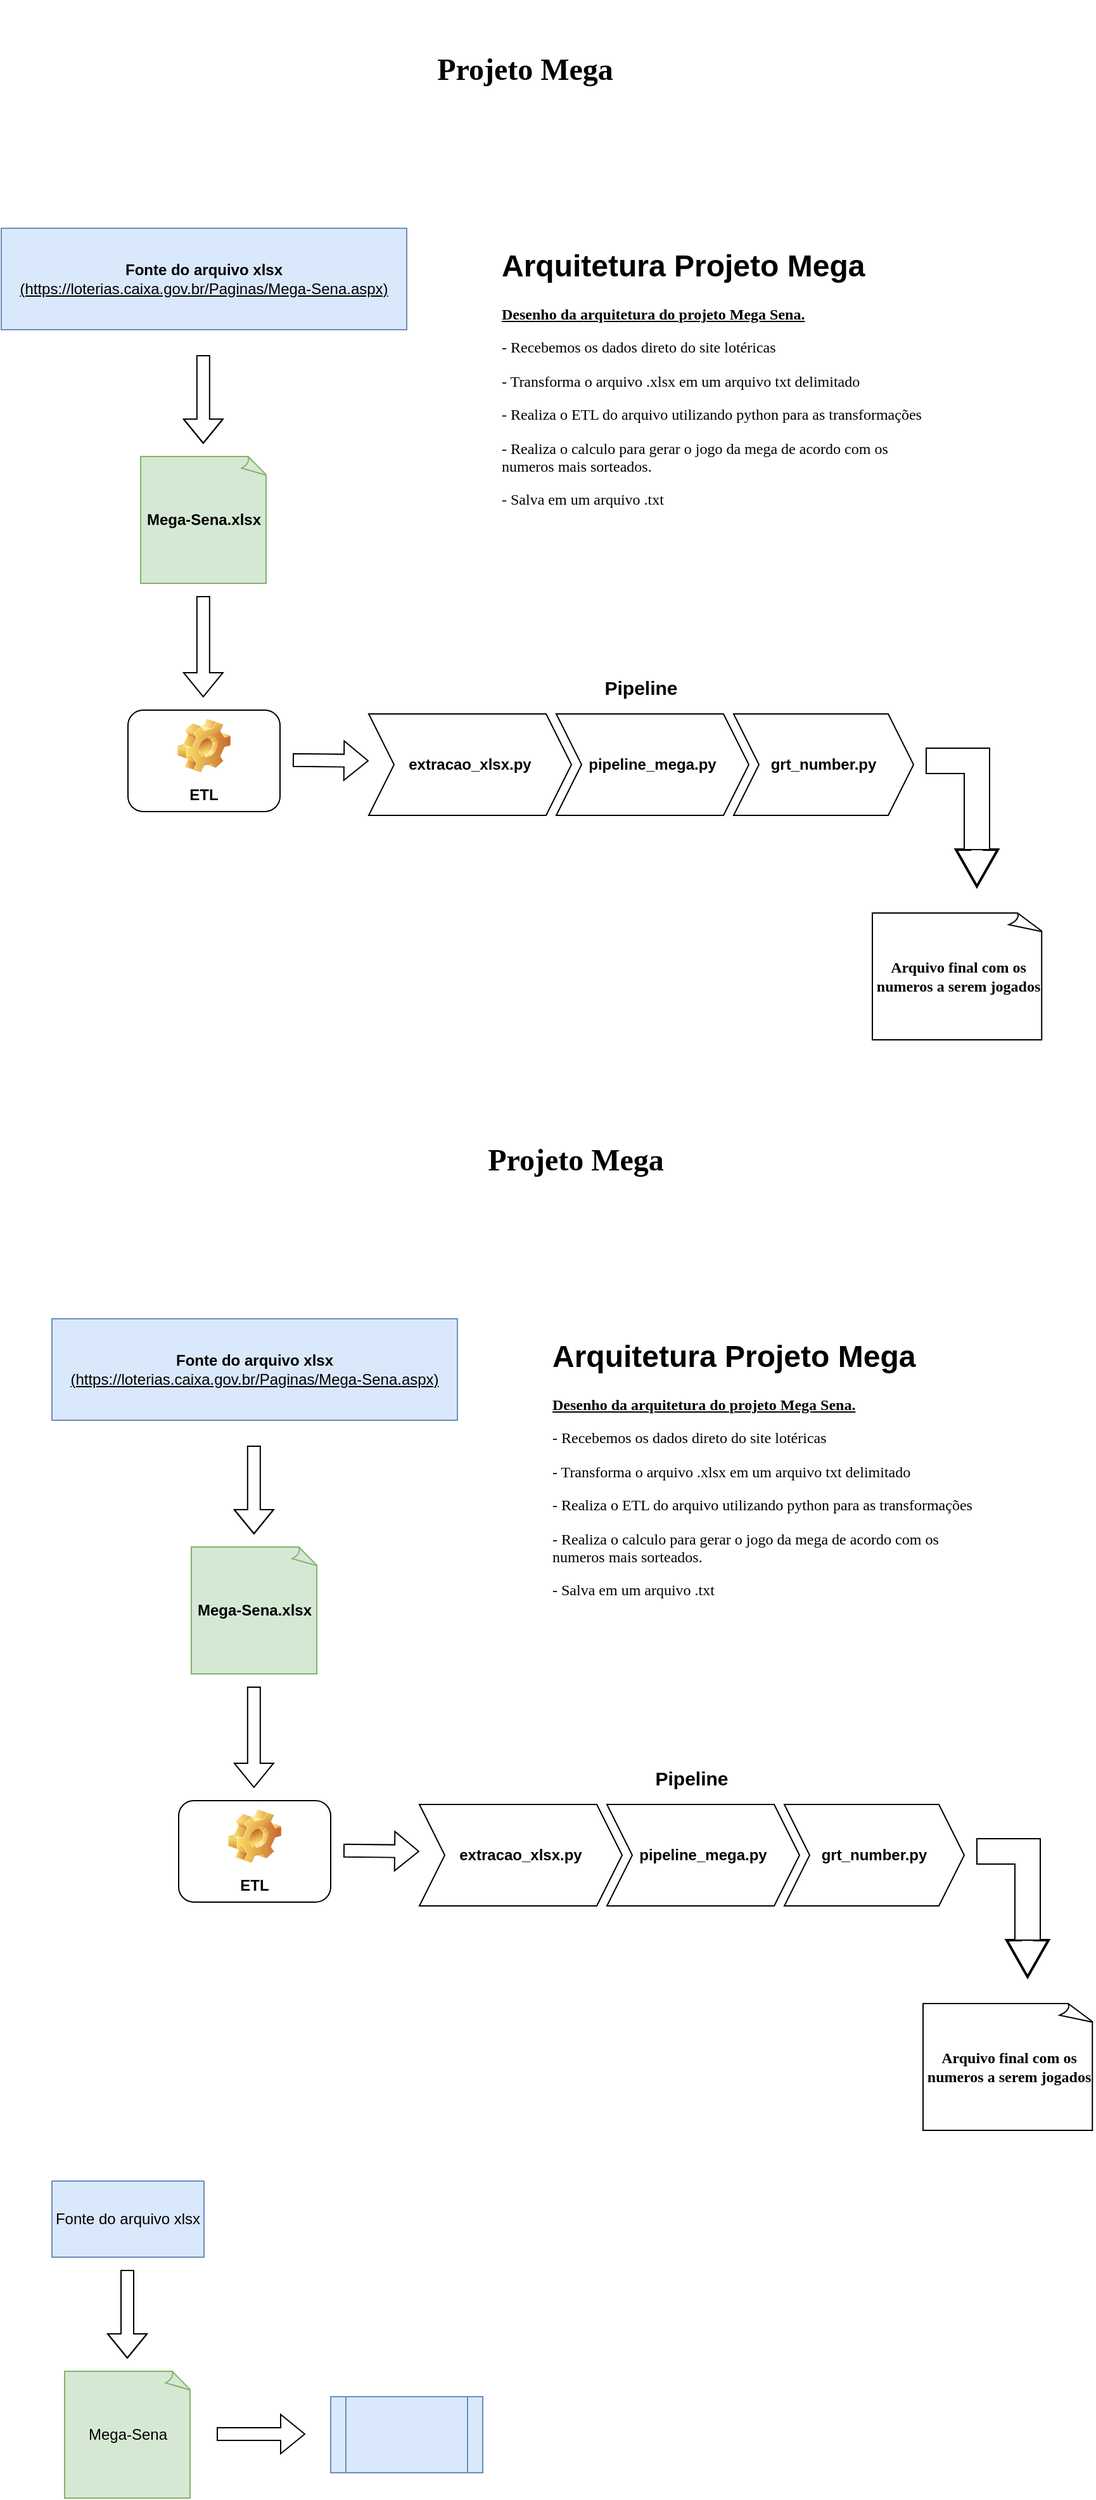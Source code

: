 <mxfile version="22.1.5" type="github">
  <diagram name="Página-1" id="0SU0MJansGinVYgPt3Em">
    <mxGraphModel dx="1035" dy="520" grid="1" gridSize="10" guides="1" tooltips="1" connect="1" arrows="1" fold="1" page="1" pageScale="1" pageWidth="827" pageHeight="1169" background="#ffffff" math="0" shadow="0">
      <root>
        <mxCell id="0" />
        <mxCell id="1" parent="0" />
        <mxCell id="cXPFrrMtKNsXjSgKLZah-1" value="&lt;div&gt;&lt;b&gt;Fonte do arquivo xlsx&lt;/b&gt;&lt;/div&gt;&lt;div&gt;&lt;u&gt;(https://loterias.caixa.gov.br/Paginas/Mega-Sena.aspx)&lt;/u&gt;&lt;br&gt;&lt;/div&gt;" style="rounded=0;whiteSpace=wrap;html=1;fillColor=#dae8fc;strokeColor=#6c8ebf;" parent="1" vertex="1">
          <mxGeometry y="190" width="320" height="80" as="geometry" />
        </mxCell>
        <mxCell id="cXPFrrMtKNsXjSgKLZah-2" value="" style="endArrow=classic;html=1;rounded=0;shape=flexArrow;" parent="1" edge="1">
          <mxGeometry width="50" height="50" relative="1" as="geometry">
            <mxPoint x="159.41" y="290" as="sourcePoint" />
            <mxPoint x="159.41" y="360" as="targetPoint" />
            <Array as="points">
              <mxPoint x="159.41" y="330" />
            </Array>
          </mxGeometry>
        </mxCell>
        <mxCell id="cXPFrrMtKNsXjSgKLZah-3" value="&lt;b&gt;Mega-Sena.xlsx&lt;/b&gt;" style="whiteSpace=wrap;html=1;shape=mxgraph.basic.document;fillColor=#d5e8d4;strokeColor=#82b366;" parent="1" vertex="1">
          <mxGeometry x="110" y="370" width="100" height="100" as="geometry" />
        </mxCell>
        <mxCell id="cXPFrrMtKNsXjSgKLZah-6" value="" style="endArrow=classic;html=1;rounded=0;shape=flexArrow;" parent="1" edge="1">
          <mxGeometry width="50" height="50" relative="1" as="geometry">
            <mxPoint x="159.41" y="480" as="sourcePoint" />
            <mxPoint x="159.41" y="560" as="targetPoint" />
          </mxGeometry>
        </mxCell>
        <mxCell id="sSL-JC1JNAgE-jJ8Iu5J-4" value="ETL" style="label;whiteSpace=wrap;html=1;align=center;verticalAlign=bottom;spacingLeft=0;spacingBottom=4;imageAlign=center;imageVerticalAlign=top;image=img/clipart/Gear_128x128.png" vertex="1" parent="1">
          <mxGeometry x="100" y="570" width="120" height="80" as="geometry" />
        </mxCell>
        <mxCell id="sSL-JC1JNAgE-jJ8Iu5J-5" value="" style="endArrow=classic;html=1;rounded=0;shape=flexArrow;" edge="1" parent="1">
          <mxGeometry width="50" height="50" relative="1" as="geometry">
            <mxPoint x="230" y="609.41" as="sourcePoint" />
            <mxPoint x="290" y="610" as="targetPoint" />
          </mxGeometry>
        </mxCell>
        <mxCell id="sSL-JC1JNAgE-jJ8Iu5J-6" value="&lt;b&gt;&lt;font style=&quot;font-size: 15px;&quot;&gt;Pipeline&lt;/font&gt;&lt;/b&gt;" style="swimlane;childLayout=stackLayout;horizontal=1;fillColor=none;horizontalStack=1;resizeParent=1;resizeParentMax=0;resizeLast=0;collapsible=0;strokeColor=none;stackBorder=10;stackSpacing=-12;resizable=1;align=center;points=[];whiteSpace=wrap;html=1;startSize=23;" vertex="1" parent="1">
          <mxGeometry x="280" y="540" width="450" height="123" as="geometry" />
        </mxCell>
        <mxCell id="sSL-JC1JNAgE-jJ8Iu5J-7" value="&lt;b&gt;extracao_xlsx.py&lt;/b&gt;" style="shape=step;perimeter=stepPerimeter;fixedSize=1;points=[];whiteSpace=wrap;html=1;" vertex="1" parent="sSL-JC1JNAgE-jJ8Iu5J-6">
          <mxGeometry x="10" y="33" width="160" height="80" as="geometry" />
        </mxCell>
        <mxCell id="sSL-JC1JNAgE-jJ8Iu5J-8" value="&lt;b&gt;pipeline_mega.py&lt;/b&gt;" style="shape=step;perimeter=stepPerimeter;fixedSize=1;points=[];whiteSpace=wrap;html=1;" vertex="1" parent="sSL-JC1JNAgE-jJ8Iu5J-6">
          <mxGeometry x="158" y="33" width="152" height="80" as="geometry" />
        </mxCell>
        <mxCell id="sSL-JC1JNAgE-jJ8Iu5J-9" value="&lt;b&gt;grt_number.py&lt;/b&gt;" style="shape=step;perimeter=stepPerimeter;fixedSize=1;points=[];whiteSpace=wrap;html=1;" vertex="1" parent="sSL-JC1JNAgE-jJ8Iu5J-6">
          <mxGeometry x="298" y="33" width="142" height="80" as="geometry" />
        </mxCell>
        <mxCell id="sSL-JC1JNAgE-jJ8Iu5J-13" value="" style="endArrow=classic;html=1;rounded=0;shape=flexArrow;endSize=9;startSize=8;targetPerimeterSpacing=0;strokeWidth=2;" edge="1" parent="1">
          <mxGeometry width="50" height="50" relative="1" as="geometry">
            <mxPoint x="770" y="620" as="sourcePoint" />
            <mxPoint x="770" y="710" as="targetPoint" />
          </mxGeometry>
        </mxCell>
        <mxCell id="sSL-JC1JNAgE-jJ8Iu5J-15" value="" style="shape=corner;whiteSpace=wrap;html=1;rotation=90;" vertex="1" parent="1">
          <mxGeometry x="715" y="615" width="80" height="50" as="geometry" />
        </mxCell>
        <mxCell id="sSL-JC1JNAgE-jJ8Iu5J-16" value="&lt;h1&gt;Arquitetura Projeto Mega&lt;br&gt;&lt;/h1&gt;&lt;p&gt;&lt;b&gt;&lt;font face=&quot;Comic Sans MS&quot;&gt;&lt;u&gt;Desenho da arquitetura do projeto Mega Sena.&lt;/u&gt;&lt;/font&gt;&lt;/b&gt;&lt;/p&gt;&lt;p&gt;&lt;font face=&quot;Comic Sans MS&quot;&gt;- Recebemos os dados direto do site lotéricas&lt;/font&gt;&lt;/p&gt;&lt;p&gt;&lt;font face=&quot;Comic Sans MS&quot;&gt;- Transforma o arquivo .xlsx em um arquivo txt delimitado&lt;/font&gt;&lt;/p&gt;&lt;p&gt;&lt;font face=&quot;Comic Sans MS&quot;&gt;- Realiza o ETL do arquivo utilizando python para as transformações&lt;/font&gt;&lt;/p&gt;&lt;p&gt;&lt;font face=&quot;Comic Sans MS&quot;&gt;- Realiza o calculo para gerar o jogo da mega de acordo com os numeros mais sorteados.&lt;/font&gt;&lt;/p&gt;&lt;p&gt;&lt;font face=&quot;Comic Sans MS&quot;&gt;- Salva em um arquivo .txt &lt;/font&gt;&lt;br&gt;&lt;/p&gt;&lt;p&gt;&lt;br&gt;&lt;/p&gt;" style="text;html=1;strokeColor=none;fillColor=default;spacing=5;spacingTop=-20;whiteSpace=wrap;overflow=hidden;rounded=0;" vertex="1" parent="1">
          <mxGeometry x="390" y="200" width="356" height="250" as="geometry" />
        </mxCell>
        <mxCell id="sSL-JC1JNAgE-jJ8Iu5J-17" value="&lt;h1&gt;&lt;font face=&quot;Comic Sans MS&quot;&gt;Projeto Mega&lt;/font&gt;&lt;/h1&gt;" style="text;html=1;strokeColor=none;fillColor=none;align=center;verticalAlign=middle;whiteSpace=wrap;rounded=0;" vertex="1" parent="1">
          <mxGeometry x="203" y="10" width="421" height="110" as="geometry" />
        </mxCell>
        <mxCell id="sSL-JC1JNAgE-jJ8Iu5J-18" value="&lt;b&gt;&lt;font face=&quot;Comic Sans MS&quot;&gt;Arquivo final com os numeros a serem jogados&lt;/font&gt;&lt;/b&gt;" style="whiteSpace=wrap;html=1;shape=mxgraph.basic.document" vertex="1" parent="1">
          <mxGeometry x="687.5" y="730" width="135" height="100" as="geometry" />
        </mxCell>
        <mxCell id="sSL-JC1JNAgE-jJ8Iu5J-19" value="&lt;div&gt;&lt;b&gt;Fonte do arquivo xlsx&lt;/b&gt;&lt;/div&gt;&lt;div&gt;&lt;u&gt;(https://loterias.caixa.gov.br/Paginas/Mega-Sena.aspx)&lt;/u&gt;&lt;br&gt;&lt;/div&gt;" style="rounded=0;whiteSpace=wrap;html=1;fillColor=#dae8fc;strokeColor=#6c8ebf;" vertex="1" parent="1">
          <mxGeometry x="40" y="1050" width="320" height="80" as="geometry" />
        </mxCell>
        <mxCell id="sSL-JC1JNAgE-jJ8Iu5J-20" value="" style="endArrow=classic;html=1;rounded=0;shape=flexArrow;" edge="1" parent="1">
          <mxGeometry width="50" height="50" relative="1" as="geometry">
            <mxPoint x="199.41" y="1150" as="sourcePoint" />
            <mxPoint x="199.41" y="1220" as="targetPoint" />
            <Array as="points">
              <mxPoint x="199.41" y="1190" />
            </Array>
          </mxGeometry>
        </mxCell>
        <mxCell id="sSL-JC1JNAgE-jJ8Iu5J-21" value="&lt;b&gt;Mega-Sena.xlsx&lt;/b&gt;" style="whiteSpace=wrap;html=1;shape=mxgraph.basic.document;fillColor=#d5e8d4;strokeColor=#82b366;" vertex="1" parent="1">
          <mxGeometry x="150" y="1230" width="100" height="100" as="geometry" />
        </mxCell>
        <mxCell id="sSL-JC1JNAgE-jJ8Iu5J-22" value="" style="endArrow=classic;html=1;rounded=0;shape=flexArrow;" edge="1" parent="1">
          <mxGeometry width="50" height="50" relative="1" as="geometry">
            <mxPoint x="199.41" y="1340" as="sourcePoint" />
            <mxPoint x="199.41" y="1420" as="targetPoint" />
          </mxGeometry>
        </mxCell>
        <mxCell id="sSL-JC1JNAgE-jJ8Iu5J-23" value="ETL" style="label;whiteSpace=wrap;html=1;align=center;verticalAlign=bottom;spacingLeft=0;spacingBottom=4;imageAlign=center;imageVerticalAlign=top;image=img/clipart/Gear_128x128.png" vertex="1" parent="1">
          <mxGeometry x="140" y="1430" width="120" height="80" as="geometry" />
        </mxCell>
        <mxCell id="sSL-JC1JNAgE-jJ8Iu5J-24" value="" style="endArrow=classic;html=1;rounded=0;shape=flexArrow;" edge="1" parent="1">
          <mxGeometry width="50" height="50" relative="1" as="geometry">
            <mxPoint x="270" y="1469.41" as="sourcePoint" />
            <mxPoint x="330" y="1470" as="targetPoint" />
          </mxGeometry>
        </mxCell>
        <mxCell id="sSL-JC1JNAgE-jJ8Iu5J-25" value="&lt;b&gt;&lt;font style=&quot;font-size: 15px;&quot;&gt;Pipeline&lt;/font&gt;&lt;/b&gt;" style="swimlane;childLayout=stackLayout;horizontal=1;fillColor=none;horizontalStack=1;resizeParent=1;resizeParentMax=0;resizeLast=0;collapsible=0;strokeColor=none;stackBorder=10;stackSpacing=-12;resizable=1;align=center;points=[];whiteSpace=wrap;html=1;startSize=23;" vertex="1" parent="1">
          <mxGeometry x="320" y="1400" width="450" height="123" as="geometry" />
        </mxCell>
        <mxCell id="sSL-JC1JNAgE-jJ8Iu5J-26" value="&lt;b&gt;extracao_xlsx.py&lt;/b&gt;" style="shape=step;perimeter=stepPerimeter;fixedSize=1;points=[];whiteSpace=wrap;html=1;" vertex="1" parent="sSL-JC1JNAgE-jJ8Iu5J-25">
          <mxGeometry x="10" y="33" width="160" height="80" as="geometry" />
        </mxCell>
        <mxCell id="sSL-JC1JNAgE-jJ8Iu5J-27" value="&lt;b&gt;pipeline_mega.py&lt;/b&gt;" style="shape=step;perimeter=stepPerimeter;fixedSize=1;points=[];whiteSpace=wrap;html=1;" vertex="1" parent="sSL-JC1JNAgE-jJ8Iu5J-25">
          <mxGeometry x="158" y="33" width="152" height="80" as="geometry" />
        </mxCell>
        <mxCell id="sSL-JC1JNAgE-jJ8Iu5J-28" value="&lt;b&gt;grt_number.py&lt;/b&gt;" style="shape=step;perimeter=stepPerimeter;fixedSize=1;points=[];whiteSpace=wrap;html=1;" vertex="1" parent="sSL-JC1JNAgE-jJ8Iu5J-25">
          <mxGeometry x="298" y="33" width="142" height="80" as="geometry" />
        </mxCell>
        <mxCell id="sSL-JC1JNAgE-jJ8Iu5J-29" value="" style="endArrow=classic;html=1;rounded=0;shape=flexArrow;endSize=9;startSize=8;targetPerimeterSpacing=0;strokeWidth=2;" edge="1" parent="1">
          <mxGeometry width="50" height="50" relative="1" as="geometry">
            <mxPoint x="810" y="1480" as="sourcePoint" />
            <mxPoint x="810" y="1570" as="targetPoint" />
          </mxGeometry>
        </mxCell>
        <mxCell id="sSL-JC1JNAgE-jJ8Iu5J-30" value="" style="shape=corner;whiteSpace=wrap;html=1;rotation=90;" vertex="1" parent="1">
          <mxGeometry x="755" y="1475" width="80" height="50" as="geometry" />
        </mxCell>
        <mxCell id="sSL-JC1JNAgE-jJ8Iu5J-31" value="&lt;h1&gt;Arquitetura Projeto Mega&lt;br&gt;&lt;/h1&gt;&lt;p&gt;&lt;b&gt;&lt;font face=&quot;Comic Sans MS&quot;&gt;&lt;u&gt;Desenho da arquitetura do projeto Mega Sena.&lt;/u&gt;&lt;/font&gt;&lt;/b&gt;&lt;/p&gt;&lt;p&gt;&lt;font face=&quot;Comic Sans MS&quot;&gt;- Recebemos os dados direto do site lotéricas&lt;/font&gt;&lt;/p&gt;&lt;p&gt;&lt;font face=&quot;Comic Sans MS&quot;&gt;- Transforma o arquivo .xlsx em um arquivo txt delimitado&lt;/font&gt;&lt;/p&gt;&lt;p&gt;&lt;font face=&quot;Comic Sans MS&quot;&gt;- Realiza o ETL do arquivo utilizando python para as transformações&lt;/font&gt;&lt;/p&gt;&lt;p&gt;&lt;font face=&quot;Comic Sans MS&quot;&gt;- Realiza o calculo para gerar o jogo da mega de acordo com os numeros mais sorteados.&lt;/font&gt;&lt;/p&gt;&lt;p&gt;&lt;font face=&quot;Comic Sans MS&quot;&gt;- Salva em um arquivo .txt &lt;/font&gt;&lt;br&gt;&lt;/p&gt;&lt;p&gt;&lt;br&gt;&lt;/p&gt;" style="text;html=1;strokeColor=none;fillColor=default;spacing=5;spacingTop=-20;whiteSpace=wrap;overflow=hidden;rounded=0;" vertex="1" parent="1">
          <mxGeometry x="430" y="1060" width="356" height="250" as="geometry" />
        </mxCell>
        <mxCell id="sSL-JC1JNAgE-jJ8Iu5J-32" value="&lt;h1&gt;&lt;font face=&quot;Comic Sans MS&quot;&gt;Projeto Mega&lt;/font&gt;&lt;/h1&gt;" style="text;html=1;strokeColor=none;fillColor=none;align=center;verticalAlign=middle;whiteSpace=wrap;rounded=0;" vertex="1" parent="1">
          <mxGeometry x="243" y="870" width="421" height="110" as="geometry" />
        </mxCell>
        <mxCell id="sSL-JC1JNAgE-jJ8Iu5J-33" value="&lt;b&gt;&lt;font face=&quot;Comic Sans MS&quot;&gt;Arquivo final com os numeros a serem jogados&lt;/font&gt;&lt;/b&gt;" style="whiteSpace=wrap;html=1;shape=mxgraph.basic.document" vertex="1" parent="1">
          <mxGeometry x="727.5" y="1590" width="135" height="100" as="geometry" />
        </mxCell>
        <mxCell id="sSL-JC1JNAgE-jJ8Iu5J-34" value="&lt;div&gt;Fonte do arquivo xlsx&lt;/div&gt;" style="rounded=0;whiteSpace=wrap;html=1;fillColor=#dae8fc;strokeColor=#6c8ebf;" vertex="1" parent="1">
          <mxGeometry x="40" y="1730" width="120" height="60" as="geometry" />
        </mxCell>
        <mxCell id="sSL-JC1JNAgE-jJ8Iu5J-35" value="" style="endArrow=classic;html=1;rounded=0;shape=flexArrow;" edge="1" parent="1">
          <mxGeometry width="50" height="50" relative="1" as="geometry">
            <mxPoint x="99.5" y="1800" as="sourcePoint" />
            <mxPoint x="99.5" y="1870" as="targetPoint" />
            <Array as="points">
              <mxPoint x="99.5" y="1840" />
            </Array>
          </mxGeometry>
        </mxCell>
        <mxCell id="sSL-JC1JNAgE-jJ8Iu5J-36" value="Mega-Sena" style="whiteSpace=wrap;html=1;shape=mxgraph.basic.document;fillColor=#d5e8d4;strokeColor=#82b366;" vertex="1" parent="1">
          <mxGeometry x="50" y="1880" width="100" height="100" as="geometry" />
        </mxCell>
        <mxCell id="sSL-JC1JNAgE-jJ8Iu5J-37" value="" style="endArrow=classic;html=1;rounded=0;shape=flexArrow;" edge="1" parent="1">
          <mxGeometry width="50" height="50" relative="1" as="geometry">
            <mxPoint x="170" y="1929.5" as="sourcePoint" />
            <mxPoint x="240" y="1929.5" as="targetPoint" />
          </mxGeometry>
        </mxCell>
        <mxCell id="sSL-JC1JNAgE-jJ8Iu5J-38" value="" style="shape=process;whiteSpace=wrap;html=1;backgroundOutline=1;fillColor=#dae8fc;strokeColor=#6c8ebf;" vertex="1" parent="1">
          <mxGeometry x="260" y="1900" width="120" height="60" as="geometry" />
        </mxCell>
      </root>
    </mxGraphModel>
  </diagram>
</mxfile>
